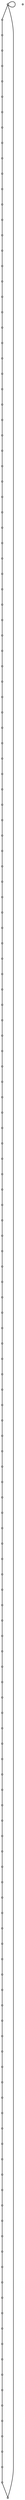 graph random1716955679 {
	node [shape=point fillcolor=white]
	1 [ pos = "2.863100,2.912893!"]
	2 [ pos = "5.926486,3.709244!"]
	3 [ pos = "19.034764,19.450326!"]
	4 [ pos = "0.089960,14.785361!"]
	5 [ pos = "6.890969,17.484644!"]
	6 [ pos = "4.446048,6.554389!"]
	7 [ pos = "9.766899,12.297504!"]
	8 [ pos = "17.089186,19.270211!"]
	9 [ pos = "17.098761,12.986990!"]
	10 [ pos = "8.122289,14.683519!"]
	11 [ pos = "16.304381,10.937208!"]
	12 [ pos = "19.823701,3.382867!"]
	13 [ pos = "17.872828,5.054455!"]
	14 [ pos = "14.508564,3.589300!"]
	15 [ pos = "7.035713,7.230415!"]
	16 [ pos = "3.227994,9.898813!"]
	17 [ pos = "10.143308,9.154480!"]
	18 [ pos = "13.608057,9.164184!"]
	19 [ pos = "8.590918,13.698017!"]
	20 [ pos = "3.935657,15.481887!"]
	21 [ pos = "11.168773,8.381705!"]
	22 [ pos = "2.022388,0.921784!"]
	23 [ pos = "0.665321,19.111574!"]
	24 [ pos = "0.178107,17.764083!"]
	25 [ pos = "12.084676,8.300396!"]
	26 [ pos = "12.433713,8.375169!"]
	27 [ pos = "19.237603,12.243526!"]
	28 [ pos = "11.758036,17.096543!"]
	29 [ pos = "17.297981,6.252712!"]
	30 [ pos = "0.671955,4.319806!"]
	31 [ pos = "13.483127,3.899949!"]
	32 [ pos = "14.218619,3.612547!"]
	33 [ pos = "13.054429,7.812787!"]
	34 [ pos = "12.776731,1.631459!"]
	35 [ pos = "1.496916,16.712388!"]
	36 [ pos = "17.113346,12.665689!"]
	37 [ pos = "5.080205,19.135734!"]
	38 [ pos = "13.587473,5.745526!"]
	39 [ pos = "18.233419,13.765580!"]
	40 [ pos = "3.495721,10.304207!"]
	41 [ pos = "2.052087,15.929435!"]
	42 [ pos = "18.679377,1.275803!"]
	43 [ pos = "8.159073,10.423525!"]
	44 [ pos = "18.372346,5.443166!"]
	45 [ pos = "16.676237,19.044301!"]
	46 [ pos = "9.762972,10.145475!"]
	47 [ pos = "2.930361,3.967702!"]
	48 [ pos = "13.758022,15.984790!"]
	49 [ pos = "11.780490,6.520864!"]
	50 [ pos = "17.616249,13.277405!"]
	51 [ pos = "3.219364,14.715707!"]
	52 [ pos = "5.929206,8.299569!"]
	53 [ pos = "13.837552,19.516678!"]
	54 [ pos = "14.045095,12.057083!"]
	55 [ pos = "13.268370,17.540817!"]
	56 [ pos = "2.347403,15.320457!"]
	57 [ pos = "13.456363,1.012891!"]
	58 [ pos = "16.596260,1.601548!"]
	59 [ pos = "11.436416,14.954718!"]
	60 [ pos = "7.044714,8.098765!"]
	61 [ pos = "13.985130,16.807685!"]
	62 [ pos = "18.244240,16.915492!"]
	63 [ pos = "0.761499,11.988374!"]
	64 [ pos = "12.886394,12.541989!"]
	65 [ pos = "18.509238,10.488754!"]
	66 [ pos = "5.805506,1.714714!"]
	67 [ pos = "5.190573,11.734712!"]
	68 [ pos = "10.014283,19.028125!"]
	69 [ pos = "11.237503,4.045490!"]
	70 [ pos = "11.071320,4.491985!"]
	71 [ pos = "1.572419,13.418723!"]
	72 [ pos = "19.812442,15.028782!"]
	73 [ pos = "14.431614,16.394814!"]
	74 [ pos = "16.630330,5.854142!"]
	75 [ pos = "11.335643,3.661155!"]
	76 [ pos = "13.952906,5.306885!"]
	77 [ pos = "0.454952,12.183258!"]
	78 [ pos = "2.208489,1.216452!"]
	79 [ pos = "4.157744,15.094882!"]
	80 [ pos = "13.758441,2.653094!"]
	81 [ pos = "5.569749,19.563947!"]
	82 [ pos = "4.367808,10.760322!"]
	83 [ pos = "11.284771,14.382091!"]
	84 [ pos = "9.774558,2.508386!"]
	85 [ pos = "18.427581,0.831990!"]
	86 [ pos = "7.000370,20.000000!"]
	87 [ pos = "14.250713,6.798924!"]
	88 [ pos = "15.014894,8.668439!"]
	89 [ pos = "3.179850,11.631336!"]
	90 [ pos = "14.522580,14.515493!"]
	91 [ pos = "15.292491,8.461599!"]
	92 [ pos = "19.822378,15.747443!"]
	93 [ pos = "0.630968,2.016979!"]
	94 [ pos = "16.963895,4.788712!"]
	95 [ pos = "17.111862,10.708448!"]
	96 [ pos = "7.441806,2.667722!"]
	97 [ pos = "10.258507,11.809614!"]
	98 [ pos = "13.428044,1.529390!"]
	99 [ pos = "6.177817,3.188714!"]
	100 [ pos = "4.037775,4.591510!"]
	101 [ pos = "4.020705,11.038145!"]
	102 [ pos = "4.577621,18.271418!"]
	103 [ pos = "17.837069,19.592515!"]
	104 [ pos = "6.925968,1.003031!"]
	105 [ pos = "11.209963,1.434661!"]
	106 [ pos = "15.518524,6.488566!"]
	107 [ pos = "9.896259,15.327014!"]
	108 [ pos = "2.222121,10.527228!"]
	109 [ pos = "17.343993,19.186016!"]
	110 [ pos = "15.315940,14.441967!"]
	111 [ pos = "9.880576,2.743858!"]
	112 [ pos = "17.109689,0.125195!"]
	113 [ pos = "14.553471,10.523845!"]
	114 [ pos = "1.654584,0.717400!"]
	115 [ pos = "13.712559,5.692359!"]
	116 [ pos = "5.308909,17.733264!"]
	117 [ pos = "16.730505,9.886531!"]
	118 [ pos = "15.990794,14.553686!"]
	119 [ pos = "9.465158,2.902874!"]
	120 [ pos = "15.556717,0.661233!"]
	121 [ pos = "4.337535,11.061352!"]
	122 [ pos = "7.149799,14.233794!"]
	123 [ pos = "6.374479,9.371920!"]
	124 [ pos = "4.747133,3.704584!"]
	125 [ pos = "8.544048,0.049185!"]
	126 [ pos = "18.146551,18.424624!"]
	127 [ pos = "2.793043,15.242352!"]
	128 [ pos = "18.549818,17.346514!"]
	129 [ pos = "5.752309,0.190515!"]
	130 [ pos = "18.063914,19.464869!"]
	131 [ pos = "5.882874,3.358935!"]
	132 [ pos = "17.184245,2.599491!"]
	133 [ pos = "13.245466,13.161150!"]
	134 [ pos = "17.153177,2.696736!"]
	135 [ pos = "16.064025,12.696005!"]
	136 [ pos = "3.357969,0.387671!"]
	137 [ pos = "3.743470,10.507768!"]
	138 [ pos = "14.621465,10.117948!"]
	139 [ pos = "19.879688,19.368598!"]
	140 [ pos = "13.822532,8.409848!"]
	141 [ pos = "19.417783,11.955195!"]
	142 [ pos = "6.820584,2.196938!"]
	143 [ pos = "7.183659,5.356514!"]
	144 [ pos = "19.543452,12.935968!"]
	145 [ pos = "5.547029,17.593478!"]
	146 [ pos = "12.386948,11.429903!"]
	147 [ pos = "0.938525,9.557305!"]
	148 [ pos = "14.029394,14.183992!"]
	149 [ pos = "2.704567,11.168682!"]
	150 [ pos = "16.880728,18.768591!"]
	151 [ pos = "3.850800,0.224809!"]
	152 [ pos = "19.156263,7.594269!"]
	153 [ pos = "10.732577,13.763840!"]
	154 [ pos = "17.712218,10.598377!"]
	155 [ pos = "13.118550,11.520862!"]
	156 [ pos = "19.008225,12.522445!"]
	157 [ pos = "3.462168,5.814921!"]
	158 [ pos = "14.719383,10.645827!"]
	159 [ pos = "11.171436,14.248947!"]
	160 [ pos = "3.567907,16.718464!"]
	161 [ pos = "11.828537,15.954855!"]
	162 [ pos = "8.134479,12.767063!"]
	163 [ pos = "5.498271,2.149985!"]
	164 [ pos = "6.937166,8.202838!"]

	136 -- 151
	151 -- 129
	129 -- 104
	104 -- 142
	142 -- 96
	96 -- 99
	99 -- 131
	131 -- 2
	2 -- 124
	124 -- 100
	100 -- 47
	47 -- 1
	1 -- 78
	78 -- 22
	22 -- 114
	114 -- 93
	93 -- 30
	30 -- 157
	157 -- 6
	6 -- 52
	52 -- 164
	164 -- 60
	60 -- 15
	15 -- 143
	143 -- 119
	119 -- 111
	111 -- 84
	84 -- 105
	105 -- 34
	34 -- 98
	98 -- 57
	57 -- 80
	80 -- 32
	32 -- 14
	14 -- 31
	31 -- 76
	76 -- 115
	115 -- 38
	38 -- 87
	87 -- 106
	106 -- 74
	74 -- 29
	29 -- 13
	13 -- 44
	44 -- 94
	94 -- 134
	134 -- 132
	132 -- 58
	58 -- 120
	120 -- 112
	112 -- 85
	85 -- 42
	42 -- 12
	12 -- 152
	152 -- 65
	65 -- 154
	154 -- 95
	95 -- 11
	11 -- 117
	117 -- 91
	91 -- 88
	88 -- 140
	140 -- 18
	18 -- 138
	138 -- 113
	113 -- 158
	158 -- 54
	54 -- 155
	155 -- 146
	146 -- 64
	64 -- 133
	133 -- 148
	148 -- 90
	90 -- 110
	110 -- 118
	118 -- 135
	135 -- 36
	36 -- 9
	9 -- 50
	50 -- 39
	39 -- 156
	156 -- 27
	27 -- 141
	141 -- 144
	144 -- 72
	72 -- 92
	92 -- 62
	62 -- 128
	128 -- 126
	126 -- 130
	130 -- 103
	103 -- 109
	109 -- 8
	8 -- 45
	45 -- 150
	150 -- 3
	3 -- 139
	139 -- 53
	53 -- 55
	55 -- 61
	61 -- 73
	73 -- 48
	48 -- 161
	161 -- 59
	59 -- 83
	83 -- 159
	159 -- 153
	153 -- 7
	7 -- 97
	97 -- 46
	46 -- 17
	17 -- 21
	21 -- 25
	25 -- 26
	26 -- 33
	33 -- 49
	49 -- 70
	70 -- 69
	69 -- 75
	75 -- 125
	125 -- 66
	66 -- 163
	163 -- 123
	123 -- 43
	43 -- 162
	162 -- 19
	19 -- 10
	10 -- 122
	122 -- 107
	107 -- 28
	28 -- 68
	68 -- 86
	86 -- 81
	81 -- 37
	37 -- 102
	102 -- 116
	116 -- 145
	145 -- 5
	5 -- 160
	160 -- 20
	20 -- 79
	79 -- 51
	51 -- 127
	127 -- 56
	56 -- 41
	41 -- 35
	35 -- 24
	24 -- 23
	23 -- 4
	4 -- 71
	71 -- 63
	63 -- 77
	77 -- 108
	108 -- 149
	149 -- 89
	89 -- 101
	101 -- 121
	121 -- 82
	82 -- 137
	137 -- 40
	40 -- 16
	16 -- 147
	147 -- 136
	1 -- 1
}